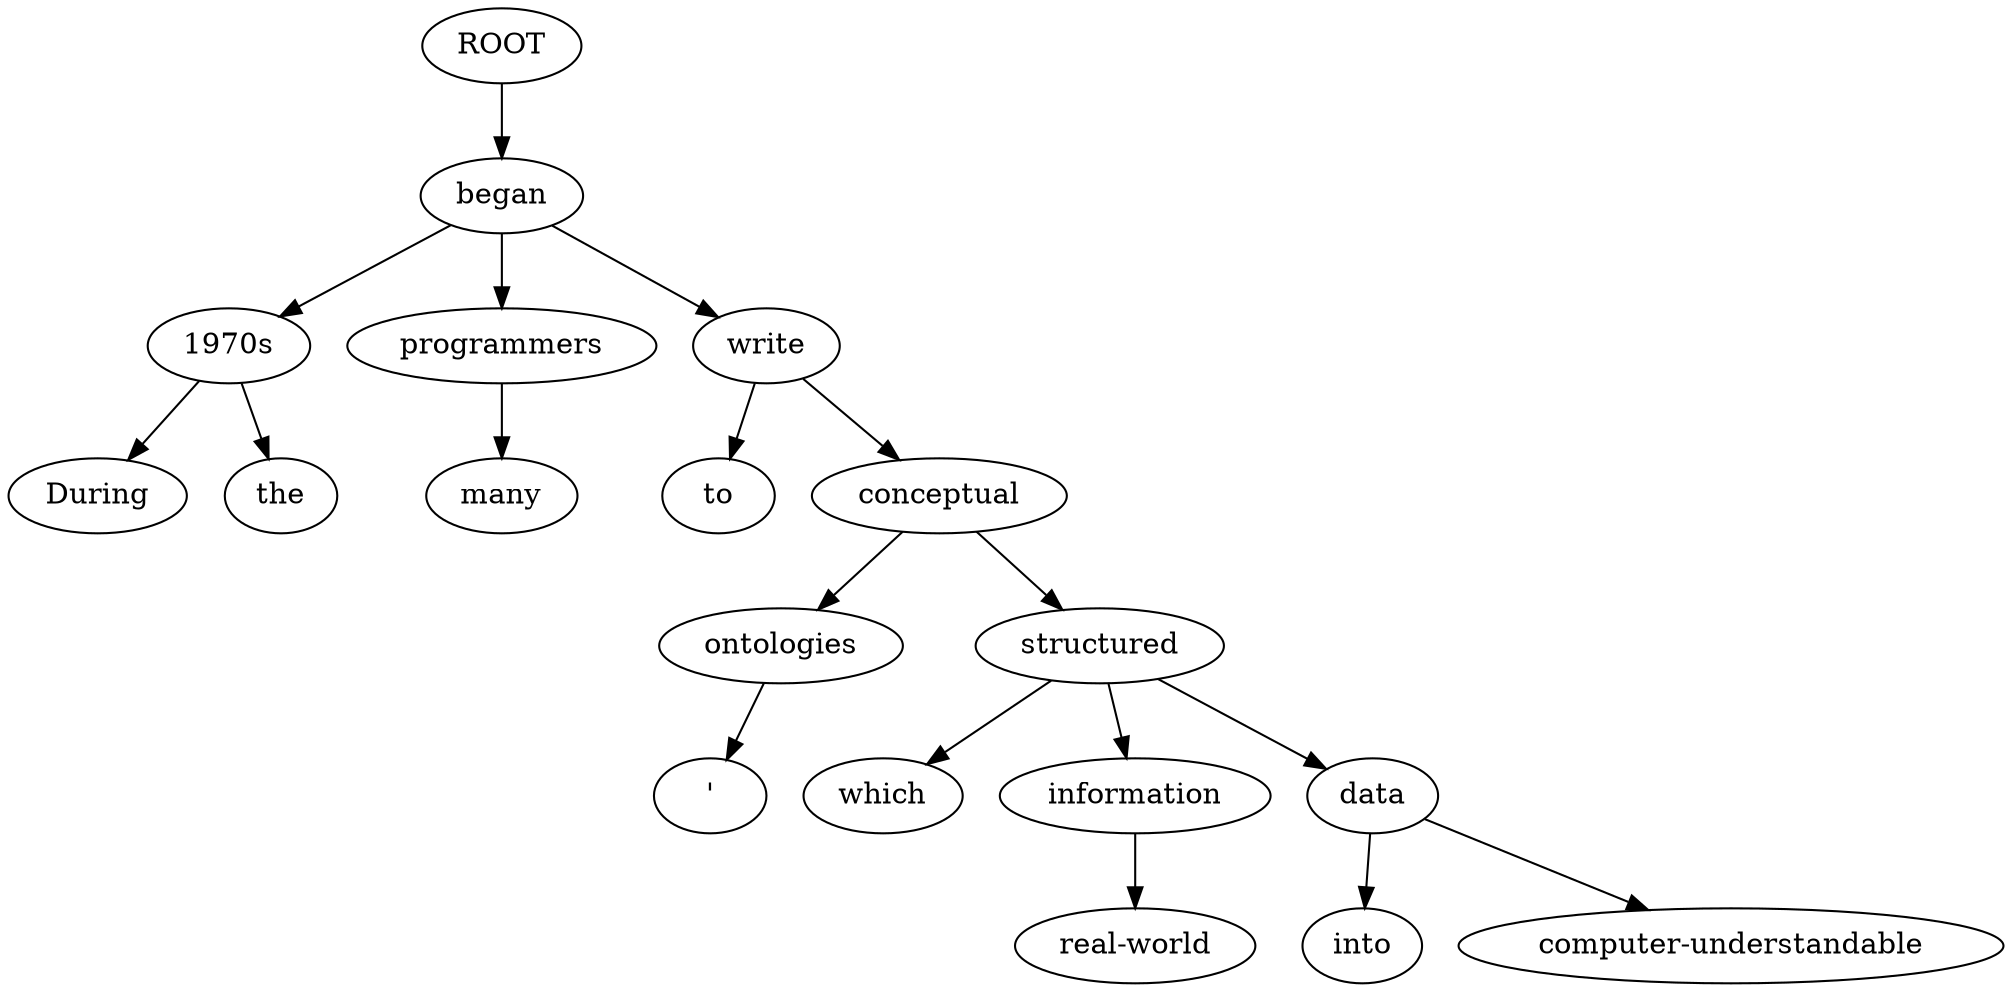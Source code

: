 digraph graph13 {
	node0 [label="ROOT"];
	node1 [label="During"];
	node2 [label="the"];
	node3 [label="1970s"];
	node4 [label="many"];
	node5 [label="programmers"];
	node6 [label="began"];
	node7 [label="to"];
	node8 [label="write"];
	node10 [label="conceptual"];
	node11 [label="ontologies"];
	node12 [label="'"];
	node14 [label="which"];
	node15 [label="structured"];
	node16 [label="real-world"];
	node17 [label="information"];
	node18 [label="into"];
	node19 [label="computer-understandable"];
	node20 [label="data"];
	node0 -> node6;
	node3 -> node1;
	node3 -> node2;
	node6 -> node3;
	node5 -> node4;
	node6 -> node5;
	node8 -> node7;
	node6 -> node8;
	node8 -> node10;
	node10 -> node11;
	node11 -> node12;
	node15 -> node14;
	node10 -> node15;
	node17 -> node16;
	node15 -> node17;
	node20 -> node18;
	node20 -> node19;
	node15 -> node20;
}
